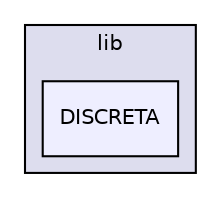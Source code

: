 digraph "src/lib/DISCRETA" {
  compound=true
  node [ fontsize="10", fontname="Helvetica"];
  edge [ labelfontsize="10", labelfontname="Helvetica"];
  subgraph clusterdir_c85d3e3c5052e9ad9ce18c6863244a25 {
    graph [ bgcolor="#ddddee", pencolor="black", label="lib" fontname="Helvetica", fontsize="10", URL="dir_c85d3e3c5052e9ad9ce18c6863244a25.html"]
  dir_bcca1ac48a927e84050b348664680df9 [shape=box, label="DISCRETA", style="filled", fillcolor="#eeeeff", pencolor="black", URL="dir_bcca1ac48a927e84050b348664680df9.html"];
  }
}

